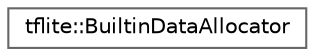 digraph "Graphical Class Hierarchy"
{
 // LATEX_PDF_SIZE
  bgcolor="transparent";
  edge [fontname=Helvetica,fontsize=10,labelfontname=Helvetica,labelfontsize=10];
  node [fontname=Helvetica,fontsize=10,shape=box,height=0.2,width=0.4];
  rankdir="LR";
  Node0 [id="Node000000",label="tflite::BuiltinDataAllocator",height=0.2,width=0.4,color="grey40", fillcolor="white", style="filled",URL="$classtflite_1_1_builtin_data_allocator.html",tooltip=" "];
}
